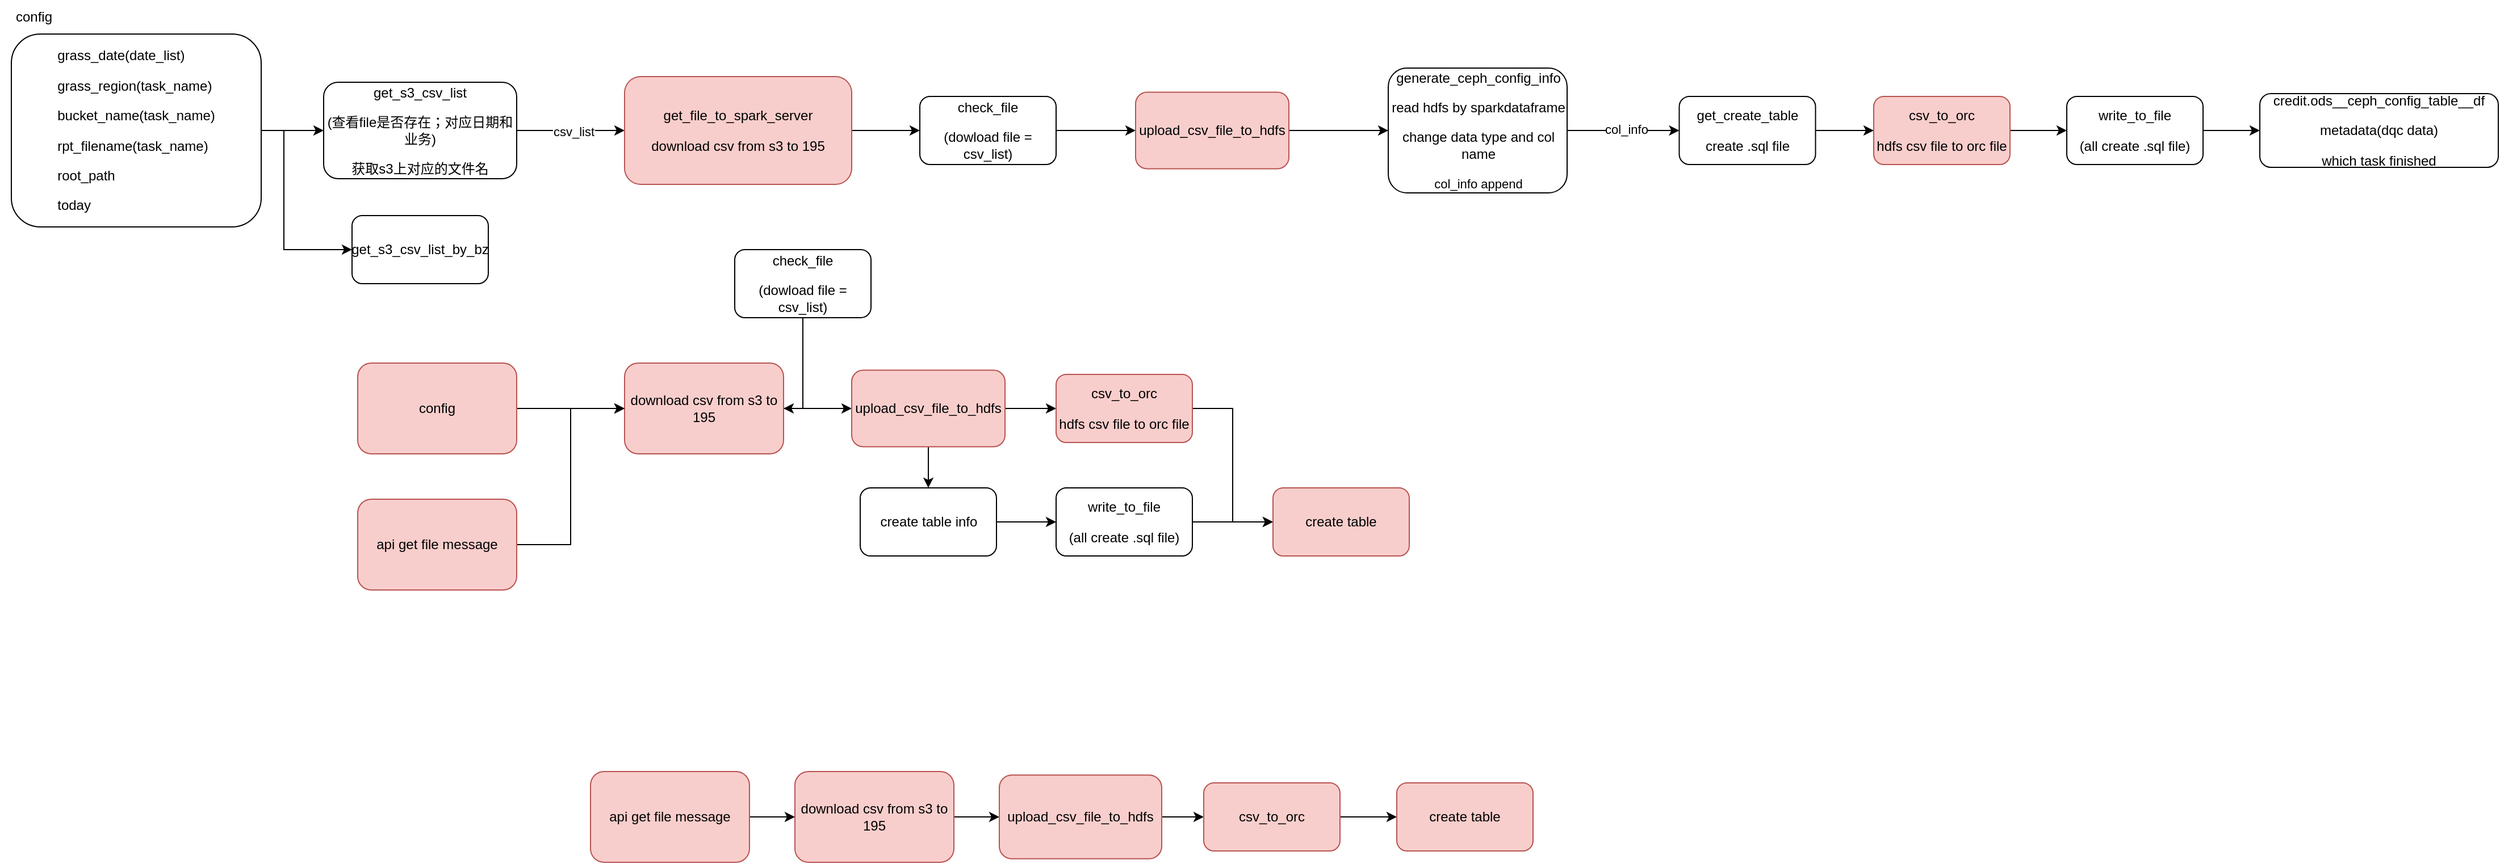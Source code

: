 <mxfile version="20.2.7" type="github">
  <diagram id="vODys8mkGl-nHk8L58n5" name="第 1 页">
    <mxGraphModel dx="1452" dy="828" grid="1" gridSize="10" guides="1" tooltips="1" connect="1" arrows="1" fold="1" page="1" pageScale="1" pageWidth="827" pageHeight="1169" math="0" shadow="0">
      <root>
        <mxCell id="0" />
        <mxCell id="1" parent="0" />
        <mxCell id="Levo3wiTHjZYaRg41nDo-6" value="" style="edgeStyle=orthogonalEdgeStyle;rounded=0;orthogonalLoop=1;jettySize=auto;html=1;" parent="1" source="Levo3wiTHjZYaRg41nDo-2" target="Levo3wiTHjZYaRg41nDo-5" edge="1">
          <mxGeometry relative="1" as="geometry" />
        </mxCell>
        <mxCell id="Levo3wiTHjZYaRg41nDo-2" value="&lt;p style=&quot;text-align: left;&quot; data-pm-slice=&quot;1 1 []&quot;&gt;grass_date(date_list)&lt;/p&gt;&lt;p style=&quot;text-align: left;&quot;&gt;grass_region(task_name)&lt;/p&gt;&lt;p style=&quot;text-align: left;&quot;&gt;bucket_name(task_name)&lt;/p&gt;&lt;p style=&quot;text-align: left;&quot;&gt;rpt_filename(task_name)&lt;/p&gt;&lt;p style=&quot;text-align: left;&quot;&gt;root_path&lt;/p&gt;&lt;p style=&quot;text-align: left;&quot;&gt;today&lt;/p&gt;" style="rounded=1;whiteSpace=wrap;html=1;" parent="1" vertex="1">
          <mxGeometry x="70" y="230" width="220" height="170" as="geometry" />
        </mxCell>
        <mxCell id="Levo3wiTHjZYaRg41nDo-3" value="config" style="text;html=1;strokeColor=none;fillColor=none;align=center;verticalAlign=middle;whiteSpace=wrap;rounded=0;" parent="1" vertex="1">
          <mxGeometry x="60" y="200" width="60" height="30" as="geometry" />
        </mxCell>
        <mxCell id="Levo3wiTHjZYaRg41nDo-8" value="" style="edgeStyle=orthogonalEdgeStyle;rounded=0;orthogonalLoop=1;jettySize=auto;html=1;" parent="1" source="Levo3wiTHjZYaRg41nDo-5" target="Levo3wiTHjZYaRg41nDo-7" edge="1">
          <mxGeometry relative="1" as="geometry" />
        </mxCell>
        <mxCell id="Levo3wiTHjZYaRg41nDo-12" value="csv_list" style="edgeLabel;html=1;align=center;verticalAlign=middle;resizable=0;points=[];" parent="Levo3wiTHjZYaRg41nDo-8" vertex="1" connectable="0">
          <mxGeometry x="0.046" y="-1" relative="1" as="geometry">
            <mxPoint as="offset" />
          </mxGeometry>
        </mxCell>
        <mxCell id="Levo3wiTHjZYaRg41nDo-10" value="" style="edgeStyle=orthogonalEdgeStyle;rounded=0;orthogonalLoop=1;jettySize=auto;html=1;exitX=1;exitY=0.5;exitDx=0;exitDy=0;entryX=0;entryY=0.5;entryDx=0;entryDy=0;" parent="1" source="Levo3wiTHjZYaRg41nDo-2" target="Levo3wiTHjZYaRg41nDo-9" edge="1">
          <mxGeometry relative="1" as="geometry">
            <Array as="points">
              <mxPoint x="310" y="315" />
              <mxPoint x="310" y="420" />
            </Array>
          </mxGeometry>
        </mxCell>
        <mxCell id="Levo3wiTHjZYaRg41nDo-5" value="&lt;p data-pm-slice=&quot;1 1 []&quot;&gt;get_s3_csv_list&lt;/p&gt;&lt;p data-pm-slice=&quot;1 1 []&quot;&gt;(查看file是否存在；对应&lt;span style=&quot;background-color: initial;&quot;&gt;日期和业务&lt;/span&gt;&lt;span style=&quot;background-color: initial;&quot;&gt;)&lt;/span&gt;&lt;/p&gt;&lt;p data-pm-slice=&quot;1 1 []&quot;&gt;&lt;span style=&quot;background-color: initial;&quot;&gt;获取s3上对应的文件名&lt;/span&gt;&lt;/p&gt;" style="whiteSpace=wrap;html=1;rounded=1;" parent="1" vertex="1">
          <mxGeometry x="345" y="272.5" width="170" height="85" as="geometry" />
        </mxCell>
        <mxCell id="Levo3wiTHjZYaRg41nDo-14" value="" style="edgeStyle=orthogonalEdgeStyle;rounded=0;orthogonalLoop=1;jettySize=auto;html=1;" parent="1" source="Levo3wiTHjZYaRg41nDo-7" target="Levo3wiTHjZYaRg41nDo-13" edge="1">
          <mxGeometry relative="1" as="geometry" />
        </mxCell>
        <mxCell id="Levo3wiTHjZYaRg41nDo-7" value="&lt;p data-pm-slice=&quot;1 1 []&quot;&gt;get_file_to_spark_server&lt;/p&gt;&lt;p data-pm-slice=&quot;1 1 []&quot;&gt;download csv from s3 to 195&lt;/p&gt;" style="whiteSpace=wrap;html=1;rounded=1;fillColor=#f8cecc;strokeColor=#b85450;" parent="1" vertex="1">
          <mxGeometry x="610" y="267.5" width="200" height="95" as="geometry" />
        </mxCell>
        <mxCell id="Levo3wiTHjZYaRg41nDo-9" value="&lt;p data-pm-slice=&quot;1 1 []&quot;&gt;get_s3_csv_list_by_bz&lt;/p&gt;" style="whiteSpace=wrap;html=1;rounded=1;" parent="1" vertex="1">
          <mxGeometry x="370" y="390" width="120" height="60" as="geometry" />
        </mxCell>
        <mxCell id="Levo3wiTHjZYaRg41nDo-16" value="" style="edgeStyle=orthogonalEdgeStyle;rounded=0;orthogonalLoop=1;jettySize=auto;html=1;" parent="1" source="Levo3wiTHjZYaRg41nDo-13" target="Levo3wiTHjZYaRg41nDo-15" edge="1">
          <mxGeometry relative="1" as="geometry" />
        </mxCell>
        <mxCell id="Levo3wiTHjZYaRg41nDo-13" value="&lt;p data-pm-slice=&quot;1 1 []&quot;&gt;check_file&lt;/p&gt;&lt;p data-pm-slice=&quot;1 1 []&quot;&gt;(dowload file = csv_list)&lt;/p&gt;" style="whiteSpace=wrap;html=1;rounded=1;" parent="1" vertex="1">
          <mxGeometry x="870" y="285" width="120" height="60" as="geometry" />
        </mxCell>
        <mxCell id="Levo3wiTHjZYaRg41nDo-18" value="" style="edgeStyle=orthogonalEdgeStyle;rounded=0;orthogonalLoop=1;jettySize=auto;html=1;" parent="1" source="Levo3wiTHjZYaRg41nDo-15" target="Levo3wiTHjZYaRg41nDo-17" edge="1">
          <mxGeometry relative="1" as="geometry" />
        </mxCell>
        <mxCell id="Levo3wiTHjZYaRg41nDo-15" value="&lt;p data-pm-slice=&quot;1 1 []&quot;&gt;upload_csv_file_to_hdfs&lt;/p&gt;" style="whiteSpace=wrap;html=1;rounded=1;fillColor=#f8cecc;strokeColor=#b85450;" parent="1" vertex="1">
          <mxGeometry x="1060" y="281.25" width="135" height="67.5" as="geometry" />
        </mxCell>
        <mxCell id="Levo3wiTHjZYaRg41nDo-20" value="" style="edgeStyle=orthogonalEdgeStyle;rounded=0;orthogonalLoop=1;jettySize=auto;html=1;" parent="1" source="Levo3wiTHjZYaRg41nDo-17" target="Levo3wiTHjZYaRg41nDo-19" edge="1">
          <mxGeometry relative="1" as="geometry" />
        </mxCell>
        <mxCell id="Levo3wiTHjZYaRg41nDo-21" value="&lt;p data-pm-slice=&quot;1 1 []&quot;&gt;col_info&lt;/p&gt;" style="edgeLabel;html=1;align=center;verticalAlign=middle;resizable=0;points=[];" parent="Levo3wiTHjZYaRg41nDo-20" vertex="1" connectable="0">
          <mxGeometry x="0.053" y="1" relative="1" as="geometry">
            <mxPoint as="offset" />
          </mxGeometry>
        </mxCell>
        <mxCell id="Levo3wiTHjZYaRg41nDo-17" value="&lt;p data-pm-slice=&quot;1 1 []&quot;&gt;generate_ceph_config_info&lt;/p&gt;&lt;p data-pm-slice=&quot;1 1 []&quot;&gt;read hdfs by sparkdataframe&lt;/p&gt;&lt;p data-pm-slice=&quot;1 1 []&quot;&gt;change data type and col name&lt;/p&gt;&lt;p data-pm-slice=&quot;1 1 []&quot;&gt;&lt;span style=&quot;font-size: 11px; background-color: rgb(255, 255, 255);&quot;&gt;col_info append&lt;/span&gt;&lt;br&gt;&lt;/p&gt;" style="whiteSpace=wrap;html=1;rounded=1;" parent="1" vertex="1">
          <mxGeometry x="1282.5" y="260" width="157.5" height="110" as="geometry" />
        </mxCell>
        <mxCell id="Levo3wiTHjZYaRg41nDo-23" value="" style="edgeStyle=orthogonalEdgeStyle;rounded=0;orthogonalLoop=1;jettySize=auto;html=1;" parent="1" source="Levo3wiTHjZYaRg41nDo-19" target="Levo3wiTHjZYaRg41nDo-22" edge="1">
          <mxGeometry relative="1" as="geometry" />
        </mxCell>
        <mxCell id="Levo3wiTHjZYaRg41nDo-19" value="&lt;p data-pm-slice=&quot;1 1 []&quot;&gt;get_create_table&lt;/p&gt;&lt;p data-pm-slice=&quot;1 1 []&quot;&gt;create .sql file&lt;/p&gt;" style="whiteSpace=wrap;html=1;rounded=1;" parent="1" vertex="1">
          <mxGeometry x="1538.75" y="285" width="120" height="60" as="geometry" />
        </mxCell>
        <mxCell id="Levo3wiTHjZYaRg41nDo-25" value="" style="edgeStyle=orthogonalEdgeStyle;rounded=0;orthogonalLoop=1;jettySize=auto;html=1;" parent="1" source="Levo3wiTHjZYaRg41nDo-22" target="Levo3wiTHjZYaRg41nDo-24" edge="1">
          <mxGeometry relative="1" as="geometry" />
        </mxCell>
        <mxCell id="Levo3wiTHjZYaRg41nDo-22" value="&lt;p data-pm-slice=&quot;1 1 []&quot;&gt;csv_to_orc&lt;/p&gt;&lt;p data-pm-slice=&quot;1 1 []&quot;&gt;hdfs csv file to orc file&lt;/p&gt;" style="whiteSpace=wrap;html=1;rounded=1;fillColor=#f8cecc;strokeColor=#b85450;" parent="1" vertex="1">
          <mxGeometry x="1710" y="285" width="120" height="60" as="geometry" />
        </mxCell>
        <mxCell id="Levo3wiTHjZYaRg41nDo-27" value="" style="edgeStyle=orthogonalEdgeStyle;rounded=0;orthogonalLoop=1;jettySize=auto;html=1;" parent="1" source="Levo3wiTHjZYaRg41nDo-24" target="Levo3wiTHjZYaRg41nDo-26" edge="1">
          <mxGeometry relative="1" as="geometry" />
        </mxCell>
        <mxCell id="Levo3wiTHjZYaRg41nDo-24" value="&lt;p data-pm-slice=&quot;1 1 []&quot;&gt;write_to_file&lt;/p&gt;&lt;p data-pm-slice=&quot;1 1 []&quot;&gt;(all create .sql file)&lt;/p&gt;" style="whiteSpace=wrap;html=1;rounded=1;" parent="1" vertex="1">
          <mxGeometry x="1880" y="285" width="120" height="60" as="geometry" />
        </mxCell>
        <mxCell id="Levo3wiTHjZYaRg41nDo-26" value="&lt;p data-pm-slice=&quot;1 1 []&quot;&gt;credit.ods__ceph_config_table__df&lt;/p&gt;&lt;p data-pm-slice=&quot;1 1 []&quot;&gt;metadata(dqc data)&lt;/p&gt;&lt;p data-pm-slice=&quot;1 1 []&quot;&gt;which task finished&lt;/p&gt;" style="whiteSpace=wrap;html=1;rounded=1;" parent="1" vertex="1">
          <mxGeometry x="2050" y="282.5" width="210" height="65" as="geometry" />
        </mxCell>
        <mxCell id="Levo3wiTHjZYaRg41nDo-37" style="edgeStyle=orthogonalEdgeStyle;rounded=0;orthogonalLoop=1;jettySize=auto;html=1;entryX=0;entryY=0.5;entryDx=0;entryDy=0;" parent="1" source="Levo3wiTHjZYaRg41nDo-34" target="Levo3wiTHjZYaRg41nDo-35" edge="1">
          <mxGeometry relative="1" as="geometry" />
        </mxCell>
        <mxCell id="Levo3wiTHjZYaRg41nDo-34" value="&lt;p data-pm-slice=&quot;1 1 []&quot;&gt;&lt;span style=&quot;background-color: initial;&quot;&gt;download csv from s3 to 195&lt;/span&gt;&lt;br&gt;&lt;/p&gt;" style="whiteSpace=wrap;html=1;rounded=1;fillColor=#f8cecc;strokeColor=#b85450;" parent="1" vertex="1">
          <mxGeometry x="760" y="880" width="140" height="80" as="geometry" />
        </mxCell>
        <mxCell id="Levo3wiTHjZYaRg41nDo-38" style="edgeStyle=orthogonalEdgeStyle;rounded=0;orthogonalLoop=1;jettySize=auto;html=1;entryX=0;entryY=0.5;entryDx=0;entryDy=0;" parent="1" source="Levo3wiTHjZYaRg41nDo-35" target="Levo3wiTHjZYaRg41nDo-36" edge="1">
          <mxGeometry relative="1" as="geometry" />
        </mxCell>
        <mxCell id="Levo3wiTHjZYaRg41nDo-35" value="&lt;p data-pm-slice=&quot;1 1 []&quot;&gt;upload_csv_file_to_hdfs&lt;/p&gt;" style="whiteSpace=wrap;html=1;rounded=1;fillColor=#f8cecc;strokeColor=#b85450;" parent="1" vertex="1">
          <mxGeometry x="940" y="883.13" width="143" height="73.75" as="geometry" />
        </mxCell>
        <mxCell id="RVwE4k4dkOmhBYXqThEL-6" value="" style="edgeStyle=orthogonalEdgeStyle;rounded=0;orthogonalLoop=1;jettySize=auto;html=1;" edge="1" parent="1" source="Levo3wiTHjZYaRg41nDo-36" target="RVwE4k4dkOmhBYXqThEL-5">
          <mxGeometry relative="1" as="geometry" />
        </mxCell>
        <mxCell id="Levo3wiTHjZYaRg41nDo-36" value="&lt;p data-pm-slice=&quot;1 1 []&quot;&gt;csv_to_orc&lt;/p&gt;" style="whiteSpace=wrap;html=1;rounded=1;fillColor=#f8cecc;strokeColor=#b85450;" parent="1" vertex="1">
          <mxGeometry x="1120" y="890" width="120" height="60" as="geometry" />
        </mxCell>
        <mxCell id="RVwE4k4dkOmhBYXqThEL-4" style="edgeStyle=orthogonalEdgeStyle;rounded=0;orthogonalLoop=1;jettySize=auto;html=1;entryX=0;entryY=0.5;entryDx=0;entryDy=0;" edge="1" parent="1" source="RVwE4k4dkOmhBYXqThEL-1" target="Levo3wiTHjZYaRg41nDo-34">
          <mxGeometry relative="1" as="geometry" />
        </mxCell>
        <mxCell id="RVwE4k4dkOmhBYXqThEL-1" value="&lt;p data-pm-slice=&quot;1 1 []&quot;&gt;&lt;span style=&quot;background-color: initial;&quot;&gt;api get file message&lt;/span&gt;&lt;br&gt;&lt;/p&gt;" style="whiteSpace=wrap;html=1;rounded=1;fillColor=#f8cecc;strokeColor=#b85450;" vertex="1" parent="1">
          <mxGeometry x="580" y="880" width="140" height="80" as="geometry" />
        </mxCell>
        <mxCell id="RVwE4k4dkOmhBYXqThEL-5" value="&lt;p data-pm-slice=&quot;1 1 []&quot;&gt;create table&lt;/p&gt;" style="whiteSpace=wrap;html=1;rounded=1;fillColor=#f8cecc;strokeColor=#b85450;" vertex="1" parent="1">
          <mxGeometry x="1290" y="890" width="120" height="60" as="geometry" />
        </mxCell>
        <mxCell id="RVwE4k4dkOmhBYXqThEL-20" value="" style="edgeStyle=orthogonalEdgeStyle;rounded=0;orthogonalLoop=1;jettySize=auto;html=1;" edge="1" parent="1" source="RVwE4k4dkOmhBYXqThEL-7" target="RVwE4k4dkOmhBYXqThEL-19">
          <mxGeometry relative="1" as="geometry" />
        </mxCell>
        <mxCell id="RVwE4k4dkOmhBYXqThEL-7" value="create table info" style="whiteSpace=wrap;html=1;rounded=1;" vertex="1" parent="1">
          <mxGeometry x="817.5" y="630" width="120" height="60" as="geometry" />
        </mxCell>
        <mxCell id="RVwE4k4dkOmhBYXqThEL-15" value="" style="edgeStyle=orthogonalEdgeStyle;rounded=0;orthogonalLoop=1;jettySize=auto;html=1;" edge="1" parent="1" source="RVwE4k4dkOmhBYXqThEL-11" target="RVwE4k4dkOmhBYXqThEL-14">
          <mxGeometry relative="1" as="geometry" />
        </mxCell>
        <mxCell id="RVwE4k4dkOmhBYXqThEL-11" value="&lt;p data-pm-slice=&quot;1 1 []&quot;&gt;&lt;span style=&quot;background-color: initial;&quot;&gt;download csv from s3 to 195&lt;/span&gt;&lt;br&gt;&lt;/p&gt;" style="whiteSpace=wrap;html=1;rounded=1;fillColor=#f8cecc;strokeColor=#b85450;" vertex="1" parent="1">
          <mxGeometry x="610" y="520" width="140" height="80" as="geometry" />
        </mxCell>
        <mxCell id="RVwE4k4dkOmhBYXqThEL-13" value="" style="edgeStyle=orthogonalEdgeStyle;rounded=0;orthogonalLoop=1;jettySize=auto;html=1;" edge="1" parent="1" source="RVwE4k4dkOmhBYXqThEL-12" target="RVwE4k4dkOmhBYXqThEL-11">
          <mxGeometry relative="1" as="geometry" />
        </mxCell>
        <mxCell id="RVwE4k4dkOmhBYXqThEL-12" value="&lt;p data-pm-slice=&quot;1 1 []&quot;&gt;config&lt;br&gt;&lt;/p&gt;" style="whiteSpace=wrap;html=1;rounded=1;fillColor=#f8cecc;strokeColor=#b85450;" vertex="1" parent="1">
          <mxGeometry x="375" y="520" width="140" height="80" as="geometry" />
        </mxCell>
        <mxCell id="RVwE4k4dkOmhBYXqThEL-16" value="" style="edgeStyle=orthogonalEdgeStyle;rounded=0;orthogonalLoop=1;jettySize=auto;html=1;" edge="1" parent="1" source="RVwE4k4dkOmhBYXqThEL-14" target="RVwE4k4dkOmhBYXqThEL-7">
          <mxGeometry relative="1" as="geometry" />
        </mxCell>
        <mxCell id="RVwE4k4dkOmhBYXqThEL-18" value="" style="edgeStyle=orthogonalEdgeStyle;rounded=0;orthogonalLoop=1;jettySize=auto;html=1;" edge="1" parent="1" source="RVwE4k4dkOmhBYXqThEL-14" target="RVwE4k4dkOmhBYXqThEL-17">
          <mxGeometry relative="1" as="geometry" />
        </mxCell>
        <mxCell id="RVwE4k4dkOmhBYXqThEL-14" value="&lt;p data-pm-slice=&quot;1 1 []&quot;&gt;upload_csv_file_to_hdfs&lt;/p&gt;" style="whiteSpace=wrap;html=1;rounded=1;fillColor=#f8cecc;strokeColor=#b85450;" vertex="1" parent="1">
          <mxGeometry x="810" y="526.25" width="135" height="67.5" as="geometry" />
        </mxCell>
        <mxCell id="RVwE4k4dkOmhBYXqThEL-23" style="edgeStyle=orthogonalEdgeStyle;rounded=0;orthogonalLoop=1;jettySize=auto;html=1;entryX=0;entryY=0.5;entryDx=0;entryDy=0;" edge="1" parent="1" source="RVwE4k4dkOmhBYXqThEL-17" target="RVwE4k4dkOmhBYXqThEL-21">
          <mxGeometry relative="1" as="geometry" />
        </mxCell>
        <mxCell id="RVwE4k4dkOmhBYXqThEL-17" value="&lt;p data-pm-slice=&quot;1 1 []&quot;&gt;csv_to_orc&lt;/p&gt;&lt;p data-pm-slice=&quot;1 1 []&quot;&gt;hdfs csv file to orc file&lt;/p&gt;" style="whiteSpace=wrap;html=1;rounded=1;fillColor=#f8cecc;strokeColor=#b85450;" vertex="1" parent="1">
          <mxGeometry x="990" y="530" width="120" height="60" as="geometry" />
        </mxCell>
        <mxCell id="RVwE4k4dkOmhBYXqThEL-22" value="" style="edgeStyle=orthogonalEdgeStyle;rounded=0;orthogonalLoop=1;jettySize=auto;html=1;" edge="1" parent="1" source="RVwE4k4dkOmhBYXqThEL-19" target="RVwE4k4dkOmhBYXqThEL-21">
          <mxGeometry relative="1" as="geometry" />
        </mxCell>
        <mxCell id="RVwE4k4dkOmhBYXqThEL-19" value="&lt;p data-pm-slice=&quot;1 1 []&quot;&gt;write_to_file&lt;/p&gt;&lt;p data-pm-slice=&quot;1 1 []&quot;&gt;(all create .sql file)&lt;/p&gt;" style="whiteSpace=wrap;html=1;rounded=1;" vertex="1" parent="1">
          <mxGeometry x="990" y="630" width="120" height="60" as="geometry" />
        </mxCell>
        <mxCell id="RVwE4k4dkOmhBYXqThEL-21" value="&lt;p data-pm-slice=&quot;1 1 []&quot;&gt;create table&lt;/p&gt;" style="whiteSpace=wrap;html=1;rounded=1;fillColor=#f8cecc;strokeColor=#b85450;" vertex="1" parent="1">
          <mxGeometry x="1181" y="630" width="120" height="60" as="geometry" />
        </mxCell>
        <mxCell id="RVwE4k4dkOmhBYXqThEL-25" style="edgeStyle=orthogonalEdgeStyle;rounded=0;orthogonalLoop=1;jettySize=auto;html=1;entryX=0;entryY=0.5;entryDx=0;entryDy=0;" edge="1" parent="1" source="RVwE4k4dkOmhBYXqThEL-24" target="RVwE4k4dkOmhBYXqThEL-11">
          <mxGeometry relative="1" as="geometry" />
        </mxCell>
        <mxCell id="RVwE4k4dkOmhBYXqThEL-24" value="&lt;p data-pm-slice=&quot;1 1 []&quot;&gt;&lt;span style=&quot;background-color: initial;&quot;&gt;api get file message&lt;/span&gt;&lt;br&gt;&lt;/p&gt;" style="whiteSpace=wrap;html=1;rounded=1;fillColor=#f8cecc;strokeColor=#b85450;" vertex="1" parent="1">
          <mxGeometry x="375" y="640" width="140" height="80" as="geometry" />
        </mxCell>
        <mxCell id="RVwE4k4dkOmhBYXqThEL-27" style="edgeStyle=orthogonalEdgeStyle;rounded=0;orthogonalLoop=1;jettySize=auto;html=1;entryX=1;entryY=0.5;entryDx=0;entryDy=0;" edge="1" parent="1" source="RVwE4k4dkOmhBYXqThEL-26" target="RVwE4k4dkOmhBYXqThEL-11">
          <mxGeometry relative="1" as="geometry">
            <Array as="points">
              <mxPoint x="767" y="560" />
            </Array>
          </mxGeometry>
        </mxCell>
        <mxCell id="RVwE4k4dkOmhBYXqThEL-26" value="&lt;p data-pm-slice=&quot;1 1 []&quot;&gt;check_file&lt;/p&gt;&lt;p data-pm-slice=&quot;1 1 []&quot;&gt;(dowload file = csv_list)&lt;/p&gt;" style="whiteSpace=wrap;html=1;rounded=1;" vertex="1" parent="1">
          <mxGeometry x="707" y="420" width="120" height="60" as="geometry" />
        </mxCell>
      </root>
    </mxGraphModel>
  </diagram>
</mxfile>
